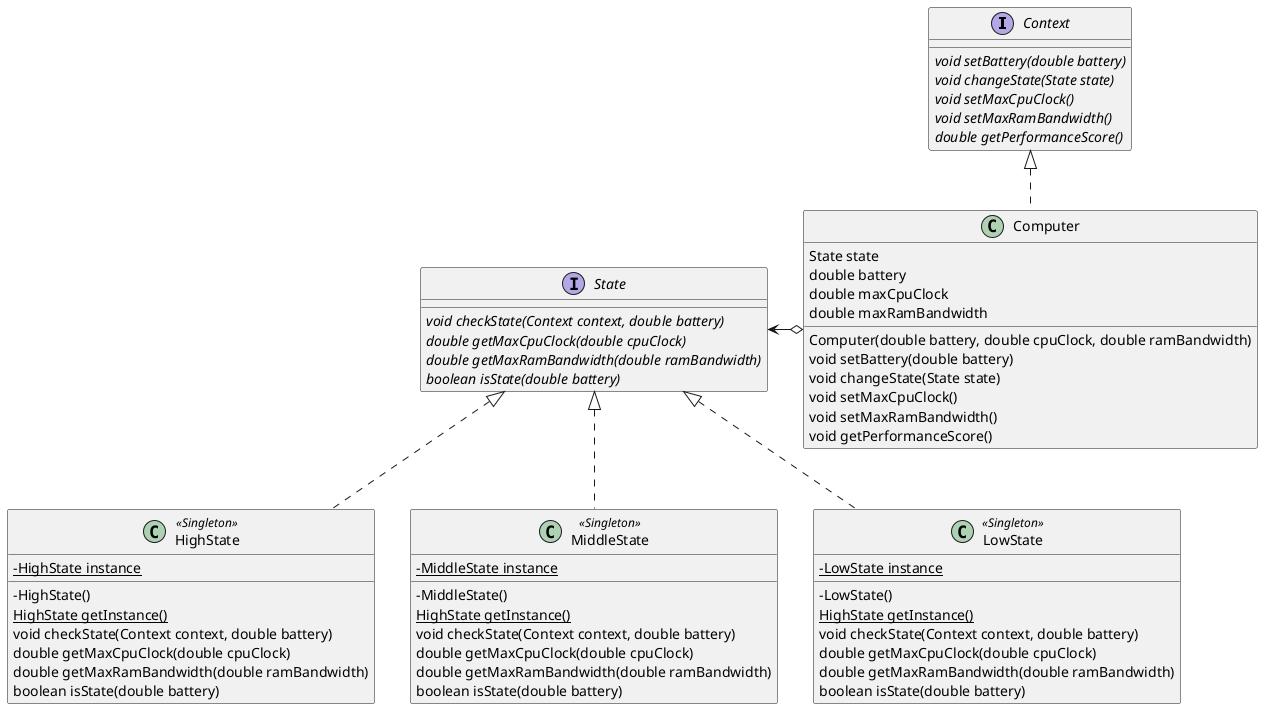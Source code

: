 @startuml
skinparam classAttributeIconSize 0

interface Context {
	{abstract} void setBattery(double battery)
	{abstract} void changeState(State state)
	{abstract} void setMaxCpuClock()
	{abstract} void setMaxRamBandwidth()
	{abstract} double getPerformanceScore()
}

class Computer {
	State state
	double battery
	double maxCpuClock
	double maxRamBandwidth

	Computer(double battery, double cpuClock, double ramBandwidth)
	void setBattery(double battery)
	void changeState(State state)
	void setMaxCpuClock()
	void setMaxRamBandwidth()
	void getPerformanceScore()
}

interface State {
	{abstract} void checkState(Context context, double battery)
	{abstract} double getMaxCpuClock(double cpuClock)
	{abstract} double getMaxRamBandwidth(double ramBandwidth)
	{abstract} boolean isState(double battery)
}

class HighState <<Singleton>>{
	-{static} HighState instance

	-HighState()
	{static} HighState getInstance()
	void checkState(Context context, double battery)
	double getMaxCpuClock(double cpuClock)
	double getMaxRamBandwidth(double ramBandwidth)
	boolean isState(double battery)
}

class MiddleState <<Singleton>>{
	-{static} MiddleState instance

	-MiddleState()
	{static} HighState getInstance()
	void checkState(Context context, double battery)
	double getMaxCpuClock(double cpuClock)
	double getMaxRamBandwidth(double ramBandwidth)
	boolean isState(double battery)
}

class LowState <<Singleton>>{
	-{static} LowState instance

	-LowState()
	{static} HighState getInstance()
	void checkState(Context context, double battery)
	double getMaxCpuClock(double cpuClock)
	double getMaxRamBandwidth(double ramBandwidth)
	boolean isState(double battery)
}

Context <|.. Computer
State <-right-o Computer

State <|.. HighState
State <|.. MiddleState
State <|.. LowState
@enduml